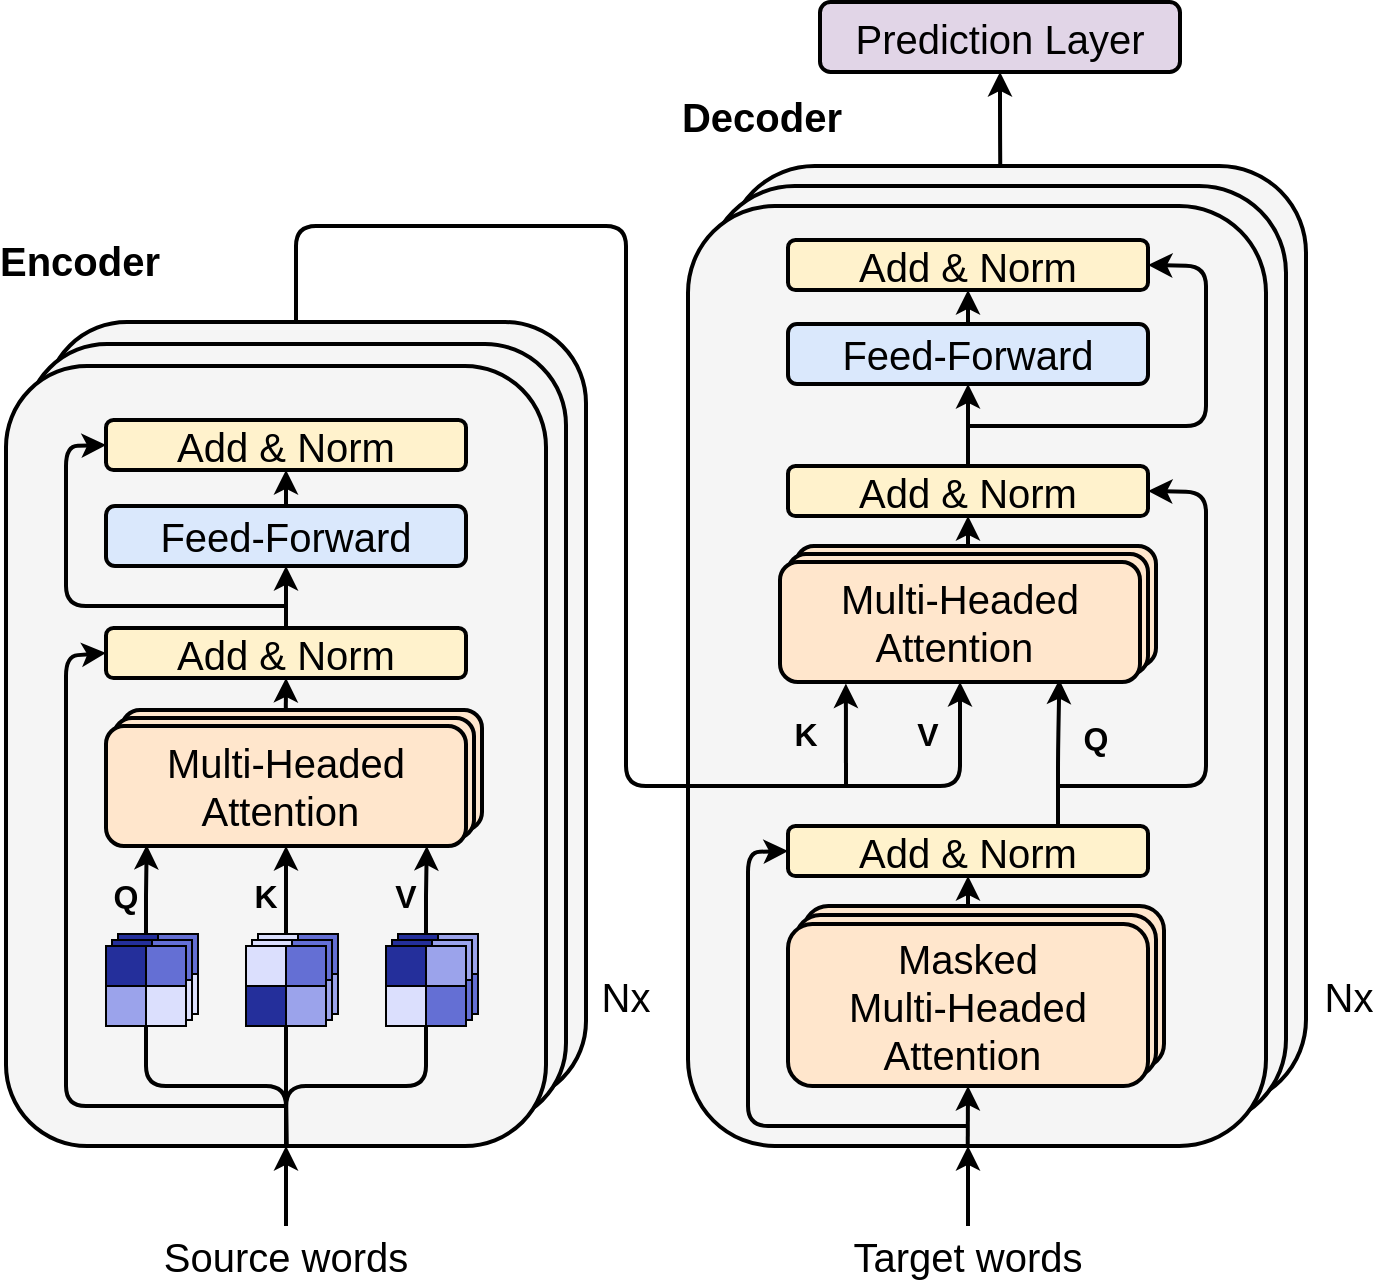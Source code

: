 <mxfile version="20.0.1" type="onedrive"><diagram id="s4jJ2QLf1YgyTkDWQ2Dh" name="Page-1"><mxGraphModel grid="1" page="1" gridSize="10" guides="1" tooltips="1" connect="1" arrows="1" fold="1" pageScale="1" pageWidth="1600" pageHeight="900" math="0" shadow="0"><root><mxCell id="0"/><mxCell id="1" parent="0"/><mxCell id="slcHa4q6QDac3ckEbus4-66" value="" style="rounded=1;whiteSpace=wrap;html=1;fillColor=#f5f5f5;fontColor=#333333;strokeColor=#000000;strokeWidth=2;" vertex="1" parent="1"><mxGeometry x="340" y="378" width="270" height="390" as="geometry"/></mxCell><mxCell id="slcHa4q6QDac3ckEbus4-65" value="" style="rounded=1;whiteSpace=wrap;html=1;fillColor=#f5f5f5;fontColor=#333333;strokeColor=#000000;strokeWidth=2;" vertex="1" parent="1"><mxGeometry x="330" y="389" width="270" height="390" as="geometry"/></mxCell><mxCell id="slcHa4q6QDac3ckEbus4-1" value="" style="rounded=1;whiteSpace=wrap;html=1;fillColor=#f5f5f5;fontColor=#333333;strokeColor=#000000;strokeWidth=2;" vertex="1" parent="1"><mxGeometry x="320" y="400" width="270" height="390" as="geometry"/></mxCell><mxCell id="slcHa4q6QDac3ckEbus4-2" value="" style="endArrow=classic;html=1;rounded=0;exitX=0.5;exitY=0;exitDx=0;exitDy=0;strokeWidth=2;" edge="1" parent="1" source="slcHa4q6QDac3ckEbus4-4"><mxGeometry width="50" height="50" relative="1" as="geometry"><mxPoint x="430" y="690" as="sourcePoint"/><mxPoint x="460" y="790" as="targetPoint"/></mxGeometry></mxCell><mxCell id="slcHa4q6QDac3ckEbus4-4" value="Source words" style="text;html=1;strokeColor=none;fillColor=none;align=center;verticalAlign=middle;whiteSpace=wrap;rounded=0;strokeWidth=1;fontSize=20;" vertex="1" parent="1"><mxGeometry x="360" y="830" width="200" height="30" as="geometry"/></mxCell><mxCell id="slcHa4q6QDac3ckEbus4-5" value="Encoder" style="text;html=1;strokeColor=none;fillColor=none;align=center;verticalAlign=middle;whiteSpace=wrap;rounded=0;fontSize=20;fontStyle=1" vertex="1" parent="1"><mxGeometry x="327" y="332" width="60" height="30" as="geometry"/></mxCell><mxCell id="slcHa4q6QDac3ckEbus4-36" value="" style="endArrow=none;html=1;rounded=0;fontSize=20;entryX=0.5;entryY=0;entryDx=0;entryDy=0;startArrow=none;" edge="1" parent="1"><mxGeometry width="50" height="50" relative="1" as="geometry"><mxPoint x="390" y="720" as="sourcePoint"/><mxPoint x="390" y="720" as="targetPoint"/><Array as="points"/></mxGeometry></mxCell><mxCell id="slcHa4q6QDac3ckEbus4-37" value="" style="endArrow=none;html=1;rounded=1;fontSize=20;entryX=0;entryY=1;entryDx=0;entryDy=0;strokeWidth=2;" edge="1" parent="1" target="slcHa4q6QDac3ckEbus4-9"><mxGeometry width="50" height="50" relative="1" as="geometry"><mxPoint x="460" y="790" as="sourcePoint"/><mxPoint x="650" y="720" as="targetPoint"/><Array as="points"><mxPoint x="460" y="760"/><mxPoint x="390" y="760"/></Array></mxGeometry></mxCell><mxCell id="slcHa4q6QDac3ckEbus4-39" value="" style="endArrow=none;html=1;rounded=0;fontSize=20;entryX=1;entryY=1;entryDx=0;entryDy=0;strokeWidth=2;" edge="1" parent="1" target="slcHa4q6QDac3ckEbus4-16"><mxGeometry width="50" height="50" relative="1" as="geometry"><mxPoint x="460" y="790" as="sourcePoint"/><mxPoint x="650" y="720" as="targetPoint"/></mxGeometry></mxCell><mxCell id="slcHa4q6QDac3ckEbus4-40" value="" style="endArrow=none;html=1;rounded=1;fontSize=20;entryX=0;entryY=1;entryDx=0;entryDy=0;exitX=0.52;exitY=1.001;exitDx=0;exitDy=0;strokeWidth=2;exitPerimeter=0;" edge="1" parent="1" source="slcHa4q6QDac3ckEbus4-1" target="slcHa4q6QDac3ckEbus4-24"><mxGeometry width="50" height="50" relative="1" as="geometry"><mxPoint x="600" y="770" as="sourcePoint"/><mxPoint x="650" y="720" as="targetPoint"/><Array as="points"><mxPoint x="460" y="760"/><mxPoint x="530" y="760"/></Array></mxGeometry></mxCell><mxCell id="slcHa4q6QDac3ckEbus4-44" style="edgeStyle=orthogonalEdgeStyle;rounded=0;orthogonalLoop=1;jettySize=auto;html=1;exitX=0;exitY=0;exitDx=0;exitDy=0;entryX=0.891;entryY=1;entryDx=0;entryDy=0;entryPerimeter=0;fontSize=20;strokeWidth=2;" edge="1" parent="1" source="slcHa4q6QDac3ckEbus4-26" target="slcHa4q6QDac3ckEbus4-7"><mxGeometry relative="1" as="geometry"/></mxCell><mxCell id="slcHa4q6QDac3ckEbus4-42" style="edgeStyle=orthogonalEdgeStyle;rounded=0;orthogonalLoop=1;jettySize=auto;html=1;exitX=1;exitY=0;exitDx=0;exitDy=0;fontSize=20;strokeWidth=2;" edge="1" parent="1" source="slcHa4q6QDac3ckEbus4-18" target="slcHa4q6QDac3ckEbus4-7"><mxGeometry relative="1" as="geometry"/></mxCell><mxCell id="slcHa4q6QDac3ckEbus4-43" style="edgeStyle=orthogonalEdgeStyle;rounded=0;orthogonalLoop=1;jettySize=auto;html=1;exitX=0;exitY=0;exitDx=0;exitDy=0;entryX=0.113;entryY=0.991;entryDx=0;entryDy=0;entryPerimeter=0;fontSize=20;strokeWidth=2;" edge="1" parent="1" source="slcHa4q6QDac3ckEbus4-11" target="slcHa4q6QDac3ckEbus4-7"><mxGeometry relative="1" as="geometry"/></mxCell><mxCell id="slcHa4q6QDac3ckEbus4-45" value="Q" style="text;html=1;strokeColor=none;fillColor=none;align=center;verticalAlign=middle;whiteSpace=wrap;rounded=0;fontSize=16;fontStyle=1" vertex="1" parent="1"><mxGeometry x="350" y="650" width="60" height="30" as="geometry"/></mxCell><mxCell id="slcHa4q6QDac3ckEbus4-46" value="K" style="text;html=1;strokeColor=none;fillColor=none;align=center;verticalAlign=middle;whiteSpace=wrap;rounded=0;fontSize=16;fontStyle=1" vertex="1" parent="1"><mxGeometry x="420" y="650" width="60" height="30" as="geometry"/></mxCell><mxCell id="slcHa4q6QDac3ckEbus4-47" value="V" style="text;html=1;strokeColor=none;fillColor=none;align=center;verticalAlign=middle;whiteSpace=wrap;rounded=0;fontSize=16;fontStyle=1" vertex="1" parent="1"><mxGeometry x="490" y="650" width="60" height="30" as="geometry"/></mxCell><mxCell id="slcHa4q6QDac3ckEbus4-59" style="edgeStyle=orthogonalEdgeStyle;rounded=1;orthogonalLoop=1;jettySize=auto;html=1;exitX=0.5;exitY=0;exitDx=0;exitDy=0;entryX=0.5;entryY=1;entryDx=0;entryDy=0;fontSize=16;strokeWidth=2;" edge="1" parent="1" source="slcHa4q6QDac3ckEbus4-48" target="slcHa4q6QDac3ckEbus4-51"><mxGeometry relative="1" as="geometry"/></mxCell><mxCell id="slcHa4q6QDac3ckEbus4-48" value="Add &amp;amp; Norm" style="rounded=1;whiteSpace=wrap;html=1;fontSize=20;strokeWidth=2;fillColor=#fff2cc;strokeColor=#000000;" vertex="1" parent="1"><mxGeometry x="370" y="531" width="180" height="25" as="geometry"/></mxCell><mxCell id="slcHa4q6QDac3ckEbus4-49" value="" style="endArrow=classic;html=1;rounded=1;fontSize=16;entryX=0;entryY=0.5;entryDx=0;entryDy=0;strokeWidth=2;" edge="1" parent="1" target="slcHa4q6QDac3ckEbus4-48"><mxGeometry width="50" height="50" relative="1" as="geometry"><mxPoint x="460" y="770" as="sourcePoint"/><mxPoint x="450" y="620" as="targetPoint"/><Array as="points"><mxPoint x="350" y="770"/><mxPoint x="350" y="670"/><mxPoint x="350" y="545"/></Array></mxGeometry></mxCell><mxCell id="slcHa4q6QDac3ckEbus4-60" style="edgeStyle=orthogonalEdgeStyle;rounded=1;orthogonalLoop=1;jettySize=auto;html=1;exitX=0.5;exitY=0;exitDx=0;exitDy=0;entryX=0.5;entryY=1;entryDx=0;entryDy=0;fontSize=16;strokeWidth=2;" edge="1" parent="1" source="slcHa4q6QDac3ckEbus4-51" target="slcHa4q6QDac3ckEbus4-54"><mxGeometry relative="1" as="geometry"/></mxCell><mxCell id="slcHa4q6QDac3ckEbus4-51" value="Feed-Forward" style="rounded=1;whiteSpace=wrap;html=1;fontSize=20;strokeWidth=2;fillColor=#dae8fc;strokeColor=#000000;" vertex="1" parent="1"><mxGeometry x="370" y="470" width="180" height="30" as="geometry"/></mxCell><mxCell id="slcHa4q6QDac3ckEbus4-53" value="" style="rounded=1;whiteSpace=wrap;html=1;fontSize=20;strokeWidth=2;fillColor=#ffe6cc;strokeColor=#000000;" vertex="1" parent="1"><mxGeometry x="378" y="572" width="180" height="60" as="geometry"/></mxCell><mxCell id="slcHa4q6QDac3ckEbus4-52" value="" style="rounded=1;whiteSpace=wrap;html=1;fontSize=20;strokeWidth=2;fillColor=#ffe6cc;strokeColor=#000000;" vertex="1" parent="1"><mxGeometry x="374" y="576" width="180" height="60" as="geometry"/></mxCell><mxCell id="slcHa4q6QDac3ckEbus4-7" value="Multi-Headed Attention&amp;nbsp;" style="rounded=1;whiteSpace=wrap;html=1;fontSize=20;strokeWidth=2;fillColor=#ffe6cc;strokeColor=#000000;" vertex="1" parent="1"><mxGeometry x="370" y="580" width="180" height="60" as="geometry"/></mxCell><mxCell id="slcHa4q6QDac3ckEbus4-54" value="Add &amp;amp; Norm" style="rounded=1;whiteSpace=wrap;html=1;fontSize=20;strokeWidth=2;fillColor=#fff2cc;strokeColor=#000000;" vertex="1" parent="1"><mxGeometry x="370" y="427" width="180" height="25" as="geometry"/></mxCell><mxCell id="slcHa4q6QDac3ckEbus4-63" value="" style="endArrow=classic;html=1;rounded=1;fontSize=16;entryX=0;entryY=0.5;entryDx=0;entryDy=0;strokeWidth=2;" edge="1" parent="1" target="slcHa4q6QDac3ckEbus4-54"><mxGeometry width="50" height="50" relative="1" as="geometry"><mxPoint x="460" y="520" as="sourcePoint"/><mxPoint x="460" y="490" as="targetPoint"/><Array as="points"><mxPoint x="350" y="520"/><mxPoint x="350" y="440"/></Array></mxGeometry></mxCell><mxCell id="slcHa4q6QDac3ckEbus4-64" value="" style="endArrow=classic;html=1;rounded=1;fontSize=16;entryX=0.5;entryY=1;entryDx=0;entryDy=0;exitX=0.455;exitY=0.005;exitDx=0;exitDy=0;exitPerimeter=0;strokeWidth=2;" edge="1" parent="1" source="slcHa4q6QDac3ckEbus4-53" target="slcHa4q6QDac3ckEbus4-48"><mxGeometry width="50" height="50" relative="1" as="geometry"><mxPoint x="460" y="570" as="sourcePoint"/><mxPoint x="490" y="540" as="targetPoint"/></mxGeometry></mxCell><mxCell id="slcHa4q6QDac3ckEbus4-70" value="" style="rounded=1;whiteSpace=wrap;html=1;fillColor=#f5f5f5;fontColor=#333333;strokeColor=#000000;strokeWidth=2;" vertex="1" parent="1"><mxGeometry x="681" y="300" width="289" height="470" as="geometry"/></mxCell><mxCell id="slcHa4q6QDac3ckEbus4-71" value="" style="rounded=1;whiteSpace=wrap;html=1;fillColor=#f5f5f5;fontColor=#333333;strokeColor=#000000;strokeWidth=2;" vertex="1" parent="1"><mxGeometry x="671" y="310" width="289" height="470" as="geometry"/></mxCell><mxCell id="slcHa4q6QDac3ckEbus4-72" value="" style="rounded=1;whiteSpace=wrap;html=1;fillColor=#f5f5f5;strokeColor=#000000;strokeWidth=2;fontColor=#333333;" vertex="1" parent="1"><mxGeometry x="661" y="320" width="289" height="470" as="geometry"/></mxCell><mxCell id="slcHa4q6QDac3ckEbus4-73" value="" style="endArrow=classic;html=1;rounded=0;exitX=0.5;exitY=0;exitDx=0;exitDy=0;strokeWidth=2;" edge="1" parent="1" source="slcHa4q6QDac3ckEbus4-74"><mxGeometry width="50" height="50" relative="1" as="geometry"><mxPoint x="771" y="609" as="sourcePoint"/><mxPoint x="801" y="790" as="targetPoint"/></mxGeometry></mxCell><mxCell id="slcHa4q6QDac3ckEbus4-74" value="Target words" style="text;html=1;strokeColor=none;fillColor=none;align=center;verticalAlign=middle;whiteSpace=wrap;rounded=0;strokeWidth=1;fontSize=20;" vertex="1" parent="1"><mxGeometry x="701" y="830" width="200" height="30" as="geometry"/></mxCell><mxCell id="slcHa4q6QDac3ckEbus4-75" value="Decoder" style="text;html=1;strokeColor=none;fillColor=none;align=center;verticalAlign=middle;whiteSpace=wrap;rounded=0;fontSize=20;fontStyle=1" vertex="1" parent="1"><mxGeometry x="668" y="260" width="60" height="30" as="geometry"/></mxCell><mxCell id="slcHa4q6QDac3ckEbus4-87" style="edgeStyle=orthogonalEdgeStyle;rounded=0;orthogonalLoop=1;jettySize=auto;html=1;exitX=0.52;exitY=0.999;exitDx=0;exitDy=0;fontSize=20;strokeWidth=2;exitPerimeter=0;" edge="1" parent="1"><mxGeometry relative="1" as="geometry"><mxPoint x="801.4" y="709.61" as="sourcePoint"/><mxPoint x="801" y="671" as="targetPoint"/></mxGeometry></mxCell><mxCell id="slcHa4q6QDac3ckEbus4-119" style="edgeStyle=orthogonalEdgeStyle;rounded=1;orthogonalLoop=1;jettySize=auto;html=1;exitX=0.75;exitY=0;exitDx=0;exitDy=0;entryX=0.776;entryY=0.98;entryDx=0;entryDy=0;entryPerimeter=0;fontSize=16;strokeWidth=2;" edge="1" parent="1" source="slcHa4q6QDac3ckEbus4-99" target="slcHa4q6QDac3ckEbus4-114"><mxGeometry relative="1" as="geometry"/></mxCell><mxCell id="slcHa4q6QDac3ckEbus4-99" value="Add &amp;amp; Norm" style="rounded=1;whiteSpace=wrap;html=1;fontSize=20;strokeWidth=2;fillColor=#fff2cc;strokeColor=#000000;" vertex="1" parent="1"><mxGeometry x="711" y="630" width="180" height="25" as="geometry"/></mxCell><mxCell id="slcHa4q6QDac3ckEbus4-100" value="" style="endArrow=classic;html=1;rounded=1;fontSize=16;entryX=0;entryY=0.5;entryDx=0;entryDy=0;strokeWidth=2;" edge="1" parent="1" target="slcHa4q6QDac3ckEbus4-99"><mxGeometry width="50" height="50" relative="1" as="geometry"><mxPoint x="801" y="780" as="sourcePoint"/><mxPoint x="791" y="539" as="targetPoint"/><Array as="points"><mxPoint x="691" y="780"/><mxPoint x="691" y="643"/></Array></mxGeometry></mxCell><mxCell id="slcHa4q6QDac3ckEbus4-101" style="edgeStyle=orthogonalEdgeStyle;rounded=1;orthogonalLoop=1;jettySize=auto;html=1;exitX=0.5;exitY=0;exitDx=0;exitDy=0;entryX=0.5;entryY=1;entryDx=0;entryDy=0;fontSize=16;strokeWidth=2;" edge="1" parent="1" source="slcHa4q6QDac3ckEbus4-102" target="slcHa4q6QDac3ckEbus4-106"><mxGeometry relative="1" as="geometry"/></mxCell><mxCell id="slcHa4q6QDac3ckEbus4-102" value="Feed-Forward" style="rounded=1;whiteSpace=wrap;html=1;fontSize=20;strokeWidth=2;fillColor=#dae8fc;strokeColor=#000000;" vertex="1" parent="1"><mxGeometry x="711" y="379" width="180" height="30" as="geometry"/></mxCell><mxCell id="slcHa4q6QDac3ckEbus4-106" value="Add &amp;amp; Norm" style="rounded=1;whiteSpace=wrap;html=1;fontSize=20;strokeWidth=2;fillColor=#fff2cc;strokeColor=#000000;" vertex="1" parent="1"><mxGeometry x="711" y="337" width="180" height="25" as="geometry"/></mxCell><mxCell id="slcHa4q6QDac3ckEbus4-108" value="" style="endArrow=classic;html=1;rounded=1;fontSize=16;entryX=0.5;entryY=1;entryDx=0;entryDy=0;exitX=0.5;exitY=0;exitDx=0;exitDy=0;strokeWidth=2;" edge="1" parent="1" source="slcHa4q6QDac3ckEbus4-105" target="slcHa4q6QDac3ckEbus4-99"><mxGeometry width="50" height="50" relative="1" as="geometry"><mxPoint x="800.9" y="491.3" as="sourcePoint"/><mxPoint x="831" y="459" as="targetPoint"/></mxGeometry></mxCell><mxCell id="slcHa4q6QDac3ckEbus4-109" value="Nx" style="text;html=1;strokeColor=none;fillColor=none;align=center;verticalAlign=middle;whiteSpace=wrap;rounded=0;fontSize=20;" vertex="1" parent="1"><mxGeometry x="600" y="700" width="60" height="30" as="geometry"/></mxCell><mxCell id="slcHa4q6QDac3ckEbus4-110" value="Nx" style="text;html=1;strokeColor=none;fillColor=none;align=center;verticalAlign=middle;whiteSpace=wrap;rounded=0;fontSize=20;" vertex="1" parent="1"><mxGeometry x="970" y="700" width="43" height="30" as="geometry"/></mxCell><mxCell id="slcHa4q6QDac3ckEbus4-112" value="" style="rounded=1;whiteSpace=wrap;html=1;fontSize=20;strokeWidth=2;fillColor=#ffe6cc;strokeColor=#000000;" vertex="1" parent="1"><mxGeometry x="715" y="490" width="180" height="60" as="geometry"/></mxCell><mxCell id="slcHa4q6QDac3ckEbus4-113" value="" style="rounded=1;whiteSpace=wrap;html=1;fontSize=20;strokeWidth=2;fillColor=#ffe6cc;strokeColor=#000000;" vertex="1" parent="1"><mxGeometry x="711" y="494" width="180" height="60" as="geometry"/></mxCell><mxCell id="slcHa4q6QDac3ckEbus4-114" value="Multi-Headed Attention&amp;nbsp;" style="rounded=1;whiteSpace=wrap;html=1;fontSize=20;strokeWidth=2;fillColor=#ffe6cc;strokeColor=#000000;" vertex="1" parent="1"><mxGeometry x="707" y="498" width="180" height="60" as="geometry"/></mxCell><mxCell id="slcHa4q6QDac3ckEbus4-121" value="Q" style="text;html=1;strokeColor=none;fillColor=none;align=center;verticalAlign=middle;whiteSpace=wrap;rounded=0;fontSize=16;fontStyle=1" vertex="1" parent="1"><mxGeometry x="835" y="571" width="60" height="30" as="geometry"/></mxCell><mxCell id="slcHa4q6QDac3ckEbus4-122" value="" style="endArrow=classic;html=1;rounded=1;fontSize=16;strokeWidth=2;entryX=0.5;entryY=1;entryDx=0;entryDy=0;exitX=0.5;exitY=0;exitDx=0;exitDy=0;" edge="1" parent="1" target="slcHa4q6QDac3ckEbus4-114"><mxGeometry width="50" height="50" relative="1" as="geometry"><mxPoint x="465" y="378" as="sourcePoint"/><mxPoint x="847" y="558" as="targetPoint"/><Array as="points"><mxPoint x="465" y="330"/><mxPoint x="630" y="330"/><mxPoint x="630" y="610"/><mxPoint x="797" y="610"/></Array></mxGeometry></mxCell><mxCell id="slcHa4q6QDac3ckEbus4-124" value="" style="endArrow=classic;html=1;rounded=1;fontSize=16;strokeWidth=2;entryX=0.183;entryY=1.013;entryDx=0;entryDy=0;entryPerimeter=0;" edge="1" parent="1" target="slcHa4q6QDac3ckEbus4-114"><mxGeometry width="50" height="50" relative="1" as="geometry"><mxPoint x="740" y="610" as="sourcePoint"/><mxPoint x="740" y="580" as="targetPoint"/></mxGeometry></mxCell><mxCell id="slcHa4q6QDac3ckEbus4-125" value="K" style="text;html=1;strokeColor=none;fillColor=none;align=center;verticalAlign=middle;whiteSpace=wrap;rounded=0;fontSize=16;fontStyle=1" vertex="1" parent="1"><mxGeometry x="690" y="569" width="60" height="30" as="geometry"/></mxCell><mxCell id="slcHa4q6QDac3ckEbus4-126" value="V" style="text;html=1;strokeColor=none;fillColor=none;align=center;verticalAlign=middle;whiteSpace=wrap;rounded=0;fontSize=16;fontStyle=1" vertex="1" parent="1"><mxGeometry x="751" y="569" width="60" height="30" as="geometry"/></mxCell><mxCell id="slcHa4q6QDac3ckEbus4-127" value="" style="endArrow=classic;html=1;rounded=1;fontSize=16;strokeWidth=2;exitX=0.484;exitY=0.999;exitDx=0;exitDy=0;exitPerimeter=0;entryX=0.5;entryY=1;entryDx=0;entryDy=0;" edge="1" parent="1" source="slcHa4q6QDac3ckEbus4-72"><mxGeometry width="50" height="50" relative="1" as="geometry"><mxPoint x="801.4" y="790.0" as="sourcePoint"/><mxPoint x="801" y="760.0" as="targetPoint"/></mxGeometry></mxCell><mxCell id="slcHa4q6QDac3ckEbus4-133" value="" style="rounded=1;whiteSpace=wrap;html=1;fontSize=20;strokeWidth=2;fillColor=#ffe6cc;strokeColor=#000000;" vertex="1" parent="1"><mxGeometry x="719" y="670" width="180" height="81" as="geometry"/></mxCell><mxCell id="slcHa4q6QDac3ckEbus4-128" value="" style="endArrow=classic;html=1;rounded=1;fontSize=16;strokeWidth=2;entryX=0.5;entryY=1;entryDx=0;entryDy=0;startArrow=none;" edge="1" parent="1" source="slcHa4q6QDac3ckEbus4-173" target="slcHa4q6QDac3ckEbus4-102"><mxGeometry width="50" height="50" relative="1" as="geometry"><mxPoint x="801" y="489" as="sourcePoint"/><mxPoint x="840" y="430" as="targetPoint"/></mxGeometry></mxCell><mxCell id="slcHa4q6QDac3ckEbus4-132" style="edgeStyle=orthogonalEdgeStyle;rounded=1;orthogonalLoop=1;jettySize=auto;html=1;exitX=0.5;exitY=1;exitDx=0;exitDy=0;entryX=0.471;entryY=-0.001;entryDx=0;entryDy=0;entryPerimeter=0;fontSize=16;strokeWidth=2;endArrow=none;endFill=0;startArrow=classic;startFill=1;" edge="1" parent="1" source="slcHa4q6QDac3ckEbus4-130" target="slcHa4q6QDac3ckEbus4-70"><mxGeometry relative="1" as="geometry"/></mxCell><mxCell id="slcHa4q6QDac3ckEbus4-130" value="Prediction Layer" style="rounded=1;whiteSpace=wrap;html=1;fontSize=20;strokeWidth=2;fillColor=#e1d5e7;strokeColor=#000000;" vertex="1" parent="1"><mxGeometry x="727" y="218" width="180" height="35" as="geometry"/></mxCell><mxCell id="slcHa4q6QDac3ckEbus4-134" value="" style="rounded=1;whiteSpace=wrap;html=1;fontSize=20;strokeWidth=2;fillColor=#ffe6cc;strokeColor=#000000;" vertex="1" parent="1"><mxGeometry x="715" y="674.5" width="180" height="81" as="geometry"/></mxCell><mxCell id="slcHa4q6QDac3ckEbus4-105" value="Masked&lt;br&gt;Multi-Headed Attention&amp;nbsp;" style="rounded=1;whiteSpace=wrap;html=1;fontSize=20;strokeWidth=2;fillColor=#ffe6cc;strokeColor=#000000;" vertex="1" parent="1"><mxGeometry x="711" y="679" width="180" height="81" as="geometry"/></mxCell><mxCell id="slcHa4q6QDac3ckEbus4-141" value="" style="group" connectable="0" vertex="1" parent="1"><mxGeometry x="376" y="684" width="40" height="40" as="geometry"/></mxCell><mxCell id="slcHa4q6QDac3ckEbus4-142" value="" style="rounded=0;whiteSpace=wrap;html=1;fontSize=20;strokeWidth=1;fillColor=#9BA3EB;" vertex="1" parent="slcHa4q6QDac3ckEbus4-141"><mxGeometry y="20" width="20" height="20" as="geometry"/></mxCell><mxCell id="slcHa4q6QDac3ckEbus4-143" value="" style="rounded=0;whiteSpace=wrap;html=1;fontSize=20;strokeWidth=1;fillColor=#DBDFFD;" vertex="1" parent="slcHa4q6QDac3ckEbus4-141"><mxGeometry x="20" y="20" width="20" height="20" as="geometry"/></mxCell><mxCell id="slcHa4q6QDac3ckEbus4-144" value="" style="rounded=0;whiteSpace=wrap;html=1;fontSize=20;strokeWidth=1;fillColor=#242F9B;" vertex="1" parent="slcHa4q6QDac3ckEbus4-141"><mxGeometry width="20" height="20" as="geometry"/></mxCell><mxCell id="slcHa4q6QDac3ckEbus4-145" value="" style="rounded=0;whiteSpace=wrap;html=1;fontSize=20;strokeWidth=1;fillColor=#646FD4;" vertex="1" parent="slcHa4q6QDac3ckEbus4-141"><mxGeometry x="20" width="20" height="20" as="geometry"/></mxCell><mxCell id="slcHa4q6QDac3ckEbus4-146" value="" style="group" connectable="0" vertex="1" parent="1"><mxGeometry x="373" y="687" width="40" height="40" as="geometry"/></mxCell><mxCell id="slcHa4q6QDac3ckEbus4-147" value="" style="rounded=0;whiteSpace=wrap;html=1;fontSize=20;strokeWidth=1;fillColor=#9BA3EB;" vertex="1" parent="slcHa4q6QDac3ckEbus4-146"><mxGeometry y="20" width="20" height="20" as="geometry"/></mxCell><mxCell id="slcHa4q6QDac3ckEbus4-148" value="" style="rounded=0;whiteSpace=wrap;html=1;fontSize=20;strokeWidth=1;fillColor=#DBDFFD;" vertex="1" parent="slcHa4q6QDac3ckEbus4-146"><mxGeometry x="20" y="20" width="20" height="20" as="geometry"/></mxCell><mxCell id="slcHa4q6QDac3ckEbus4-149" value="" style="rounded=0;whiteSpace=wrap;html=1;fontSize=20;strokeWidth=1;fillColor=#242F9B;" vertex="1" parent="slcHa4q6QDac3ckEbus4-146"><mxGeometry width="20" height="20" as="geometry"/></mxCell><mxCell id="slcHa4q6QDac3ckEbus4-150" value="" style="rounded=0;whiteSpace=wrap;html=1;fontSize=20;strokeWidth=1;fillColor=#646FD4;" vertex="1" parent="slcHa4q6QDac3ckEbus4-146"><mxGeometry x="20" width="20" height="20" as="geometry"/></mxCell><mxCell id="slcHa4q6QDac3ckEbus4-140" value="" style="group" connectable="0" vertex="1" parent="1"><mxGeometry x="370" y="690" width="40" height="40" as="geometry"/></mxCell><mxCell id="slcHa4q6QDac3ckEbus4-8" value="" style="rounded=0;whiteSpace=wrap;html=1;fontSize=20;strokeWidth=1;fillColor=#9BA3EB;" vertex="1" parent="slcHa4q6QDac3ckEbus4-140"><mxGeometry y="20" width="20" height="20" as="geometry"/></mxCell><mxCell id="slcHa4q6QDac3ckEbus4-9" value="" style="rounded=0;whiteSpace=wrap;html=1;fontSize=20;strokeWidth=1;fillColor=#DBDFFD;" vertex="1" parent="slcHa4q6QDac3ckEbus4-140"><mxGeometry x="20" y="20" width="20" height="20" as="geometry"/></mxCell><mxCell id="slcHa4q6QDac3ckEbus4-10" value="" style="rounded=0;whiteSpace=wrap;html=1;fontSize=20;strokeWidth=1;fillColor=#242F9B;" vertex="1" parent="slcHa4q6QDac3ckEbus4-140"><mxGeometry width="20" height="20" as="geometry"/></mxCell><mxCell id="slcHa4q6QDac3ckEbus4-11" value="" style="rounded=0;whiteSpace=wrap;html=1;fontSize=20;strokeWidth=1;fillColor=#646FD4;" vertex="1" parent="slcHa4q6QDac3ckEbus4-140"><mxGeometry x="20" width="20" height="20" as="geometry"/></mxCell><mxCell id="slcHa4q6QDac3ckEbus4-152" value="" style="group" connectable="0" vertex="1" parent="1"><mxGeometry x="446" y="684" width="40" height="40" as="geometry"/></mxCell><mxCell id="slcHa4q6QDac3ckEbus4-153" value="" style="rounded=0;whiteSpace=wrap;html=1;fontSize=20;strokeWidth=1;fillColor=#242F9B;" vertex="1" parent="slcHa4q6QDac3ckEbus4-152"><mxGeometry y="20" width="20" height="20" as="geometry"/></mxCell><mxCell id="slcHa4q6QDac3ckEbus4-154" value="" style="rounded=0;whiteSpace=wrap;html=1;fontSize=20;strokeWidth=1;fillColor=#9BA3EB;" vertex="1" parent="slcHa4q6QDac3ckEbus4-152"><mxGeometry x="20" y="20" width="20" height="20" as="geometry"/></mxCell><mxCell id="slcHa4q6QDac3ckEbus4-155" value="" style="rounded=0;whiteSpace=wrap;html=1;fontSize=20;strokeWidth=1;fillColor=#DBDFFD;" vertex="1" parent="slcHa4q6QDac3ckEbus4-152"><mxGeometry width="20" height="20" as="geometry"/></mxCell><mxCell id="slcHa4q6QDac3ckEbus4-156" value="" style="rounded=0;whiteSpace=wrap;html=1;fontSize=20;strokeWidth=1;fillColor=#646FD4;" vertex="1" parent="slcHa4q6QDac3ckEbus4-152"><mxGeometry x="20" width="20" height="20" as="geometry"/></mxCell><mxCell id="slcHa4q6QDac3ckEbus4-157" value="" style="group" connectable="0" vertex="1" parent="1"><mxGeometry x="443" y="687" width="40" height="40" as="geometry"/></mxCell><mxCell id="slcHa4q6QDac3ckEbus4-158" value="" style="rounded=0;whiteSpace=wrap;html=1;fontSize=20;strokeWidth=1;fillColor=#242F9B;" vertex="1" parent="slcHa4q6QDac3ckEbus4-157"><mxGeometry y="20" width="20" height="20" as="geometry"/></mxCell><mxCell id="slcHa4q6QDac3ckEbus4-159" value="" style="rounded=0;whiteSpace=wrap;html=1;fontSize=20;strokeWidth=1;fillColor=#9BA3EB;" vertex="1" parent="slcHa4q6QDac3ckEbus4-157"><mxGeometry x="20" y="20" width="20" height="20" as="geometry"/></mxCell><mxCell id="slcHa4q6QDac3ckEbus4-160" value="" style="rounded=0;whiteSpace=wrap;html=1;fontSize=20;strokeWidth=1;fillColor=#DBDFFD;" vertex="1" parent="slcHa4q6QDac3ckEbus4-157"><mxGeometry width="20" height="20" as="geometry"/></mxCell><mxCell id="slcHa4q6QDac3ckEbus4-161" value="" style="rounded=0;whiteSpace=wrap;html=1;fontSize=20;strokeWidth=1;fillColor=#646FD4;" vertex="1" parent="slcHa4q6QDac3ckEbus4-157"><mxGeometry x="20" width="20" height="20" as="geometry"/></mxCell><mxCell id="slcHa4q6QDac3ckEbus4-151" value="" style="group" connectable="0" vertex="1" parent="1"><mxGeometry x="440" y="690" width="40" height="40" as="geometry"/></mxCell><mxCell id="slcHa4q6QDac3ckEbus4-16" value="" style="rounded=0;whiteSpace=wrap;html=1;fontSize=20;strokeWidth=1;fillColor=#242F9B;" vertex="1" parent="slcHa4q6QDac3ckEbus4-151"><mxGeometry y="20" width="20" height="20" as="geometry"/></mxCell><mxCell id="slcHa4q6QDac3ckEbus4-17" value="" style="rounded=0;whiteSpace=wrap;html=1;fontSize=20;strokeWidth=1;fillColor=#9BA3EB;" vertex="1" parent="slcHa4q6QDac3ckEbus4-151"><mxGeometry x="20" y="20" width="20" height="20" as="geometry"/></mxCell><mxCell id="slcHa4q6QDac3ckEbus4-18" value="" style="rounded=0;whiteSpace=wrap;html=1;fontSize=20;strokeWidth=1;fillColor=#DBDFFD;" vertex="1" parent="slcHa4q6QDac3ckEbus4-151"><mxGeometry width="20" height="20" as="geometry"/></mxCell><mxCell id="slcHa4q6QDac3ckEbus4-19" value="" style="rounded=0;whiteSpace=wrap;html=1;fontSize=20;strokeWidth=1;fillColor=#646FD4;" vertex="1" parent="slcHa4q6QDac3ckEbus4-151"><mxGeometry x="20" width="20" height="20" as="geometry"/></mxCell><mxCell id="slcHa4q6QDac3ckEbus4-163" value="" style="group" connectable="0" vertex="1" parent="1"><mxGeometry x="516" y="684" width="40" height="40" as="geometry"/></mxCell><mxCell id="slcHa4q6QDac3ckEbus4-164" value="" style="rounded=0;whiteSpace=wrap;html=1;fontSize=20;strokeWidth=1;fillColor=#DBDFFD;" vertex="1" parent="slcHa4q6QDac3ckEbus4-163"><mxGeometry y="20" width="20" height="20" as="geometry"/></mxCell><mxCell id="slcHa4q6QDac3ckEbus4-165" value="" style="rounded=0;whiteSpace=wrap;html=1;fontSize=20;strokeWidth=1;fillColor=#646FD4;" vertex="1" parent="slcHa4q6QDac3ckEbus4-163"><mxGeometry x="20" y="20" width="20" height="20" as="geometry"/></mxCell><mxCell id="slcHa4q6QDac3ckEbus4-166" value="" style="rounded=0;whiteSpace=wrap;html=1;fontSize=20;strokeWidth=1;fillColor=#242F9B;" vertex="1" parent="slcHa4q6QDac3ckEbus4-163"><mxGeometry width="20" height="20" as="geometry"/></mxCell><mxCell id="slcHa4q6QDac3ckEbus4-167" value="" style="rounded=0;whiteSpace=wrap;html=1;fontSize=20;strokeWidth=1;fillColor=#9BA3EB;" vertex="1" parent="slcHa4q6QDac3ckEbus4-163"><mxGeometry x="20" width="20" height="20" as="geometry"/></mxCell><mxCell id="slcHa4q6QDac3ckEbus4-168" value="" style="group" connectable="0" vertex="1" parent="1"><mxGeometry x="513" y="687" width="40" height="40" as="geometry"/></mxCell><mxCell id="slcHa4q6QDac3ckEbus4-169" value="" style="rounded=0;whiteSpace=wrap;html=1;fontSize=20;strokeWidth=1;fillColor=#DBDFFD;" vertex="1" parent="slcHa4q6QDac3ckEbus4-168"><mxGeometry y="20" width="20" height="20" as="geometry"/></mxCell><mxCell id="slcHa4q6QDac3ckEbus4-170" value="" style="rounded=0;whiteSpace=wrap;html=1;fontSize=20;strokeWidth=1;fillColor=#646FD4;" vertex="1" parent="slcHa4q6QDac3ckEbus4-168"><mxGeometry x="20" y="20" width="20" height="20" as="geometry"/></mxCell><mxCell id="slcHa4q6QDac3ckEbus4-171" value="" style="rounded=0;whiteSpace=wrap;html=1;fontSize=20;strokeWidth=1;fillColor=#242F9B;" vertex="1" parent="slcHa4q6QDac3ckEbus4-168"><mxGeometry width="20" height="20" as="geometry"/></mxCell><mxCell id="slcHa4q6QDac3ckEbus4-172" value="" style="rounded=0;whiteSpace=wrap;html=1;fontSize=20;strokeWidth=1;fillColor=#9BA3EB;" vertex="1" parent="slcHa4q6QDac3ckEbus4-168"><mxGeometry x="20" width="20" height="20" as="geometry"/></mxCell><mxCell id="slcHa4q6QDac3ckEbus4-162" value="" style="group" connectable="0" vertex="1" parent="1"><mxGeometry x="510" y="690" width="40" height="40" as="geometry"/></mxCell><mxCell id="slcHa4q6QDac3ckEbus4-23" value="" style="rounded=0;whiteSpace=wrap;html=1;fontSize=20;strokeWidth=1;fillColor=#DBDFFD;" vertex="1" parent="slcHa4q6QDac3ckEbus4-162"><mxGeometry y="20" width="20" height="20" as="geometry"/></mxCell><mxCell id="slcHa4q6QDac3ckEbus4-24" value="" style="rounded=0;whiteSpace=wrap;html=1;fontSize=20;strokeWidth=1;fillColor=#646FD4;" vertex="1" parent="slcHa4q6QDac3ckEbus4-162"><mxGeometry x="20" y="20" width="20" height="20" as="geometry"/></mxCell><mxCell id="slcHa4q6QDac3ckEbus4-25" value="" style="rounded=0;whiteSpace=wrap;html=1;fontSize=20;strokeWidth=1;fillColor=#242F9B;" vertex="1" parent="slcHa4q6QDac3ckEbus4-162"><mxGeometry width="20" height="20" as="geometry"/></mxCell><mxCell id="slcHa4q6QDac3ckEbus4-26" value="" style="rounded=0;whiteSpace=wrap;html=1;fontSize=20;strokeWidth=1;fillColor=#9BA3EB;" vertex="1" parent="slcHa4q6QDac3ckEbus4-162"><mxGeometry x="20" width="20" height="20" as="geometry"/></mxCell><mxCell id="slcHa4q6QDac3ckEbus4-173" value="Add &amp;amp; Norm" style="rounded=1;whiteSpace=wrap;html=1;fontSize=20;strokeWidth=2;fillColor=#fff2cc;strokeColor=#000000;" vertex="1" parent="1"><mxGeometry x="711" y="450" width="180" height="25" as="geometry"/></mxCell><mxCell id="slcHa4q6QDac3ckEbus4-174" value="" style="endArrow=classic;html=1;rounded=1;fontSize=16;strokeWidth=2;entryX=0.5;entryY=1;entryDx=0;entryDy=0;endFill=1;" edge="1" parent="1" target="slcHa4q6QDac3ckEbus4-173"><mxGeometry width="50" height="50" relative="1" as="geometry"><mxPoint x="801" y="489" as="sourcePoint"/><mxPoint x="801" y="429" as="targetPoint"/></mxGeometry></mxCell><mxCell id="slcHa4q6QDac3ckEbus4-175" value="" style="endArrow=classic;html=1;rounded=1;fontSize=20;fontColor=#006633;strokeColor=#000000;strokeWidth=2;entryX=1;entryY=0.5;entryDx=0;entryDy=0;" edge="1" parent="1" target="slcHa4q6QDac3ckEbus4-173"><mxGeometry width="50" height="50" relative="1" as="geometry"><mxPoint x="847" y="610" as="sourcePoint"/><mxPoint x="787" y="490" as="targetPoint"/><Array as="points"><mxPoint x="920" y="610"/><mxPoint x="920" y="463"/></Array></mxGeometry></mxCell><mxCell id="slcHa4q6QDac3ckEbus4-176" value="" style="endArrow=classic;html=1;rounded=1;fontSize=20;fontColor=#006633;strokeColor=#000000;strokeWidth=2;entryX=1;entryY=0.5;entryDx=0;entryDy=0;" edge="1" parent="1" target="slcHa4q6QDac3ckEbus4-106"><mxGeometry width="50" height="50" relative="1" as="geometry"><mxPoint x="800" y="430" as="sourcePoint"/><mxPoint x="830" y="430" as="targetPoint"/><Array as="points"><mxPoint x="920" y="430"/><mxPoint x="920" y="350"/></Array></mxGeometry></mxCell></root></mxGraphModel></diagram></mxfile>